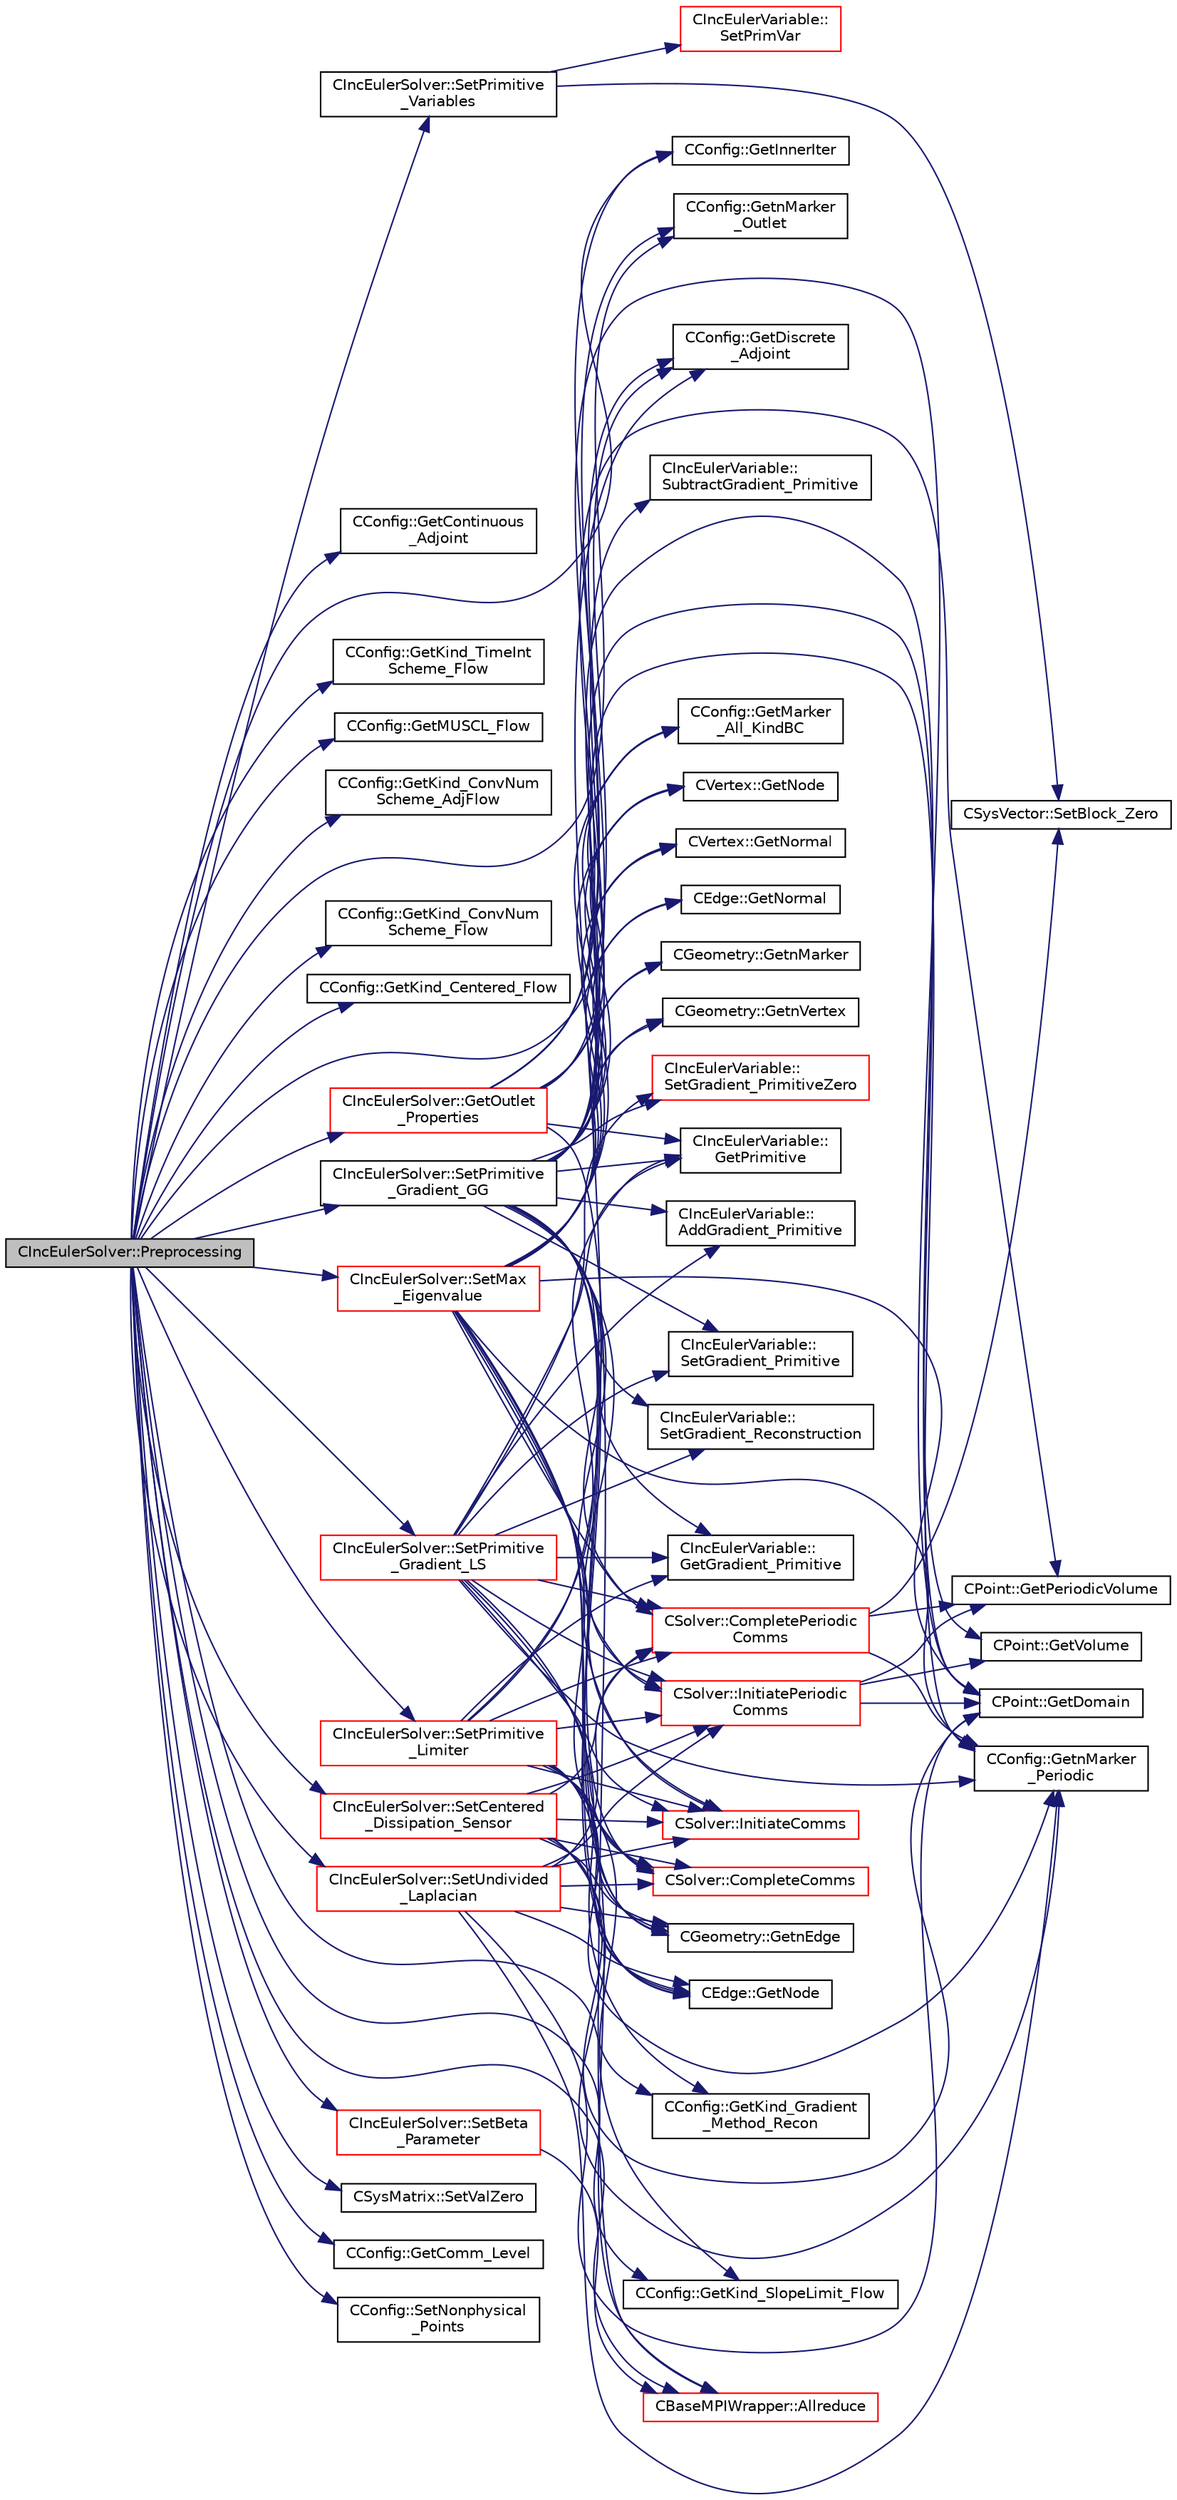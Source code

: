 digraph "CIncEulerSolver::Preprocessing"
{
  edge [fontname="Helvetica",fontsize="10",labelfontname="Helvetica",labelfontsize="10"];
  node [fontname="Helvetica",fontsize="10",shape=record];
  rankdir="LR";
  Node1437 [label="CIncEulerSolver::Preprocessing",height=0.2,width=0.4,color="black", fillcolor="grey75", style="filled", fontcolor="black"];
  Node1437 -> Node1438 [color="midnightblue",fontsize="10",style="solid",fontname="Helvetica"];
  Node1438 [label="CConfig::GetInnerIter",height=0.2,width=0.4,color="black", fillcolor="white", style="filled",URL="$class_c_config.html#afb04e3794a1a3cef3c5897f31f2efd2d",tooltip="Get the current FSI iteration number. "];
  Node1437 -> Node1439 [color="midnightblue",fontsize="10",style="solid",fontname="Helvetica"];
  Node1439 [label="CConfig::GetContinuous\l_Adjoint",height=0.2,width=0.4,color="black", fillcolor="white", style="filled",URL="$class_c_config.html#a2917fd8eeb6a8bf275a3fc351aac2a5e",tooltip="Determines if problem is adjoint. "];
  Node1437 -> Node1440 [color="midnightblue",fontsize="10",style="solid",fontname="Helvetica"];
  Node1440 [label="CConfig::GetDiscrete\l_Adjoint",height=0.2,width=0.4,color="black", fillcolor="white", style="filled",URL="$class_c_config.html#abe9f117dab934d76e518a9e8e40b142a",tooltip="Get the indicator whether we are solving an discrete adjoint problem. "];
  Node1437 -> Node1441 [color="midnightblue",fontsize="10",style="solid",fontname="Helvetica"];
  Node1441 [label="CConfig::GetKind_TimeInt\lScheme_Flow",height=0.2,width=0.4,color="black", fillcolor="white", style="filled",URL="$class_c_config.html#a20e5fd7b43cfd2bf2bcf5137f12bc635",tooltip="Get the kind of integration scheme (explicit or implicit) for the flow equations. ..."];
  Node1437 -> Node1442 [color="midnightblue",fontsize="10",style="solid",fontname="Helvetica"];
  Node1442 [label="CConfig::GetMUSCL_Flow",height=0.2,width=0.4,color="black", fillcolor="white", style="filled",URL="$class_c_config.html#aabe22193b51752ca8c871b5b38b3a483",tooltip="Get if the upwind scheme used MUSCL or not. "];
  Node1437 -> Node1443 [color="midnightblue",fontsize="10",style="solid",fontname="Helvetica"];
  Node1443 [label="CConfig::GetKind_ConvNum\lScheme_AdjFlow",height=0.2,width=0.4,color="black", fillcolor="white", style="filled",URL="$class_c_config.html#a3e3813b3bb9d7242909c0ee42c59dadd",tooltip="Get the kind of convective numerical scheme for the adjoint flow equations (centered or upwind)..."];
  Node1437 -> Node1444 [color="midnightblue",fontsize="10",style="solid",fontname="Helvetica"];
  Node1444 [label="CConfig::GetKind_SlopeLimit_Flow",height=0.2,width=0.4,color="black", fillcolor="white", style="filled",URL="$class_c_config.html#a2604613ee15ea8d060347a099576bdb7",tooltip="Get the method for limiting the spatial gradients. "];
  Node1437 -> Node1445 [color="midnightblue",fontsize="10",style="solid",fontname="Helvetica"];
  Node1445 [label="CConfig::GetKind_ConvNum\lScheme_Flow",height=0.2,width=0.4,color="black", fillcolor="white", style="filled",URL="$class_c_config.html#a37d84fba27cc0fce5fb4dad75277aa0d",tooltip="Get the kind of convective numerical scheme for the flow equations (centered or upwind). "];
  Node1437 -> Node1446 [color="midnightblue",fontsize="10",style="solid",fontname="Helvetica"];
  Node1446 [label="CConfig::GetKind_Centered_Flow",height=0.2,width=0.4,color="black", fillcolor="white", style="filled",URL="$class_c_config.html#a130e07727d19c4018ead72790f5ede0b",tooltip="Get the kind of center convective numerical scheme for the flow equations. "];
  Node1437 -> Node1447 [color="midnightblue",fontsize="10",style="solid",fontname="Helvetica"];
  Node1447 [label="CConfig::GetnMarker\l_Outlet",height=0.2,width=0.4,color="black", fillcolor="white", style="filled",URL="$class_c_config.html#a97b0a66cbaf7e0b951c74bd0ea2e6741",tooltip="Get the total number of boundary markers. "];
  Node1437 -> Node1448 [color="midnightblue",fontsize="10",style="solid",fontname="Helvetica"];
  Node1448 [label="CIncEulerSolver::SetPrimitive\l_Variables",height=0.2,width=0.4,color="black", fillcolor="white", style="filled",URL="$class_c_inc_euler_solver.html#a55e0291e03efb5e325797353ca6dd813",tooltip="Compute the velocity^2, SoundSpeed, Pressure, Enthalpy, Viscosity. "];
  Node1448 -> Node1449 [color="midnightblue",fontsize="10",style="solid",fontname="Helvetica"];
  Node1449 [label="CIncEulerVariable::\lSetPrimVar",height=0.2,width=0.4,color="red", fillcolor="white", style="filled",URL="$class_c_inc_euler_variable.html#abc66a196b40ca84ace2a2d150e342536",tooltip="Set all the primitive variables for incompressible flows. "];
  Node1448 -> Node1461 [color="midnightblue",fontsize="10",style="solid",fontname="Helvetica"];
  Node1461 [label="CSysVector::SetBlock_Zero",height=0.2,width=0.4,color="black", fillcolor="white", style="filled",URL="$class_c_sys_vector.html#a9dedcec16bd6d95575de5b99e7a07e78",tooltip="Set the residual to zero. "];
  Node1437 -> Node1462 [color="midnightblue",fontsize="10",style="solid",fontname="Helvetica"];
  Node1462 [label="CConfig::GetKind_Gradient\l_Method_Recon",height=0.2,width=0.4,color="black", fillcolor="white", style="filled",URL="$class_c_config.html#aca57a120515be840559558806f30c07b",tooltip="Get the kind of method for computation of spatial gradients used for upwind reconstruction. "];
  Node1437 -> Node1463 [color="midnightblue",fontsize="10",style="solid",fontname="Helvetica"];
  Node1463 [label="CIncEulerSolver::SetPrimitive\l_Gradient_GG",height=0.2,width=0.4,color="black", fillcolor="white", style="filled",URL="$class_c_inc_euler_solver.html#a856a6db100c40b9c3df557d1dfe72c2b",tooltip="Compute the gradient of the primitive variables using Green-Gauss method, and stores the result in th..."];
  Node1463 -> Node1464 [color="midnightblue",fontsize="10",style="solid",fontname="Helvetica"];
  Node1464 [label="CIncEulerVariable::\lSetGradient_PrimitiveZero",height=0.2,width=0.4,color="red", fillcolor="white", style="filled",URL="$class_c_inc_euler_variable.html#a31d9a01ae38bfd155553d29559b724da",tooltip="Set to zero the gradient of the primitive variables. "];
  Node1463 -> Node1466 [color="midnightblue",fontsize="10",style="solid",fontname="Helvetica"];
  Node1466 [label="CGeometry::GetnEdge",height=0.2,width=0.4,color="black", fillcolor="white", style="filled",URL="$class_c_geometry.html#a7d6e1e1d1e46da8f55ecbe1a9380530a",tooltip="Get number of edges. "];
  Node1463 -> Node1467 [color="midnightblue",fontsize="10",style="solid",fontname="Helvetica"];
  Node1467 [label="CEdge::GetNode",height=0.2,width=0.4,color="black", fillcolor="white", style="filled",URL="$class_c_edge.html#aee33b61d646e3fe59a4e23284ab1bf33",tooltip="Get the nodes of the edge. "];
  Node1463 -> Node1468 [color="midnightblue",fontsize="10",style="solid",fontname="Helvetica"];
  Node1468 [label="CIncEulerVariable::\lGetPrimitive",height=0.2,width=0.4,color="black", fillcolor="white", style="filled",URL="$class_c_inc_euler_variable.html#af3063f74dadcaaacbe9f9d39fbf897ac",tooltip="Get the primitive variables. "];
  Node1463 -> Node1469 [color="midnightblue",fontsize="10",style="solid",fontname="Helvetica"];
  Node1469 [label="CEdge::GetNormal",height=0.2,width=0.4,color="black", fillcolor="white", style="filled",URL="$class_c_edge.html#ada210a6f0643f444e7e491fc4ed9e662",tooltip="Copy the the normal vector of a face. "];
  Node1463 -> Node1470 [color="midnightblue",fontsize="10",style="solid",fontname="Helvetica"];
  Node1470 [label="CPoint::GetDomain",height=0.2,width=0.4,color="black", fillcolor="white", style="filled",URL="$class_c_point.html#a1d7e22a60d4cfef356af1cba2bab3e55",tooltip="For parallel computation, its indicates if a point must be computed or not. "];
  Node1463 -> Node1471 [color="midnightblue",fontsize="10",style="solid",fontname="Helvetica"];
  Node1471 [label="CIncEulerVariable::\lAddGradient_Primitive",height=0.2,width=0.4,color="black", fillcolor="white", style="filled",URL="$class_c_inc_euler_variable.html#a392798e64889a58eb935d08c02b28a90",tooltip="Add value to the gradient of the primitive variables. "];
  Node1463 -> Node1472 [color="midnightblue",fontsize="10",style="solid",fontname="Helvetica"];
  Node1472 [label="CIncEulerVariable::\lSubtractGradient_Primitive",height=0.2,width=0.4,color="black", fillcolor="white", style="filled",URL="$class_c_inc_euler_variable.html#a1c121eabd802457926ed17e9beddb9da",tooltip="Subtract value to the gradient of the primitive variables. "];
  Node1463 -> Node1473 [color="midnightblue",fontsize="10",style="solid",fontname="Helvetica"];
  Node1473 [label="CGeometry::GetnMarker",height=0.2,width=0.4,color="black", fillcolor="white", style="filled",URL="$class_c_geometry.html#a3c899d1370312702c189a8ee95a63ef7",tooltip="Get number of markers. "];
  Node1463 -> Node1474 [color="midnightblue",fontsize="10",style="solid",fontname="Helvetica"];
  Node1474 [label="CConfig::GetMarker\l_All_KindBC",height=0.2,width=0.4,color="black", fillcolor="white", style="filled",URL="$class_c_config.html#a57d43acc1457d2d27095ce006218862e",tooltip="Get the kind of boundary for each marker. "];
  Node1463 -> Node1475 [color="midnightblue",fontsize="10",style="solid",fontname="Helvetica"];
  Node1475 [label="CGeometry::GetnVertex",height=0.2,width=0.4,color="black", fillcolor="white", style="filled",URL="$class_c_geometry.html#a55427e474834af1941e13750b17975be",tooltip="Get number of vertices. "];
  Node1463 -> Node1476 [color="midnightblue",fontsize="10",style="solid",fontname="Helvetica"];
  Node1476 [label="CVertex::GetNode",height=0.2,width=0.4,color="black", fillcolor="white", style="filled",URL="$class_c_vertex.html#a95c513bf927464157ed96b6c79779a1f",tooltip="Get the node of the vertex. "];
  Node1463 -> Node1477 [color="midnightblue",fontsize="10",style="solid",fontname="Helvetica"];
  Node1477 [label="CVertex::GetNormal",height=0.2,width=0.4,color="black", fillcolor="white", style="filled",URL="$class_c_vertex.html#a0d289163c6f3384822fcb9ae86fc1c39",tooltip="Copy the the normal vector of a face. "];
  Node1463 -> Node1478 [color="midnightblue",fontsize="10",style="solid",fontname="Helvetica"];
  Node1478 [label="CConfig::GetnMarker\l_Periodic",height=0.2,width=0.4,color="black", fillcolor="white", style="filled",URL="$class_c_config.html#acb987cc89f9d201ece1b664c2a2a594d",tooltip="Get the total number of periodic markers. "];
  Node1463 -> Node1479 [color="midnightblue",fontsize="10",style="solid",fontname="Helvetica"];
  Node1479 [label="CSolver::InitiatePeriodic\lComms",height=0.2,width=0.4,color="red", fillcolor="white", style="filled",URL="$class_c_solver.html#aab8e1cac165d11ef85d9dd5588b3ea03",tooltip="Routine to load a solver quantity into the data structures for MPI periodic communication and to laun..."];
  Node1479 -> Node1489 [color="midnightblue",fontsize="10",style="solid",fontname="Helvetica"];
  Node1489 [label="CPoint::GetVolume",height=0.2,width=0.4,color="black", fillcolor="white", style="filled",URL="$class_c_point.html#a3c526a15e767c7de9cf163800aa581e5",tooltip="Get area or volume of the control volume. "];
  Node1479 -> Node1490 [color="midnightblue",fontsize="10",style="solid",fontname="Helvetica"];
  Node1490 [label="CPoint::GetPeriodicVolume",height=0.2,width=0.4,color="black", fillcolor="white", style="filled",URL="$class_c_point.html#a2d3f78f1d6fc4783b1d8a0bd10100b38",tooltip="Get the missing component of area or volume for a control volume on a periodic marker. "];
  Node1479 -> Node1470 [color="midnightblue",fontsize="10",style="solid",fontname="Helvetica"];
  Node1463 -> Node1513 [color="midnightblue",fontsize="10",style="solid",fontname="Helvetica"];
  Node1513 [label="CSolver::CompletePeriodic\lComms",height=0.2,width=0.4,color="red", fillcolor="white", style="filled",URL="$class_c_solver.html#a7e77df2076057995213de49d4ca2e7c7",tooltip="Routine to complete the set of non-blocking periodic communications launched by InitiatePeriodicComms..."];
  Node1513 -> Node1478 [color="midnightblue",fontsize="10",style="solid",fontname="Helvetica"];
  Node1513 -> Node1490 [color="midnightblue",fontsize="10",style="solid",fontname="Helvetica"];
  Node1513 -> Node1461 [color="midnightblue",fontsize="10",style="solid",fontname="Helvetica"];
  Node1463 -> Node1489 [color="midnightblue",fontsize="10",style="solid",fontname="Helvetica"];
  Node1463 -> Node1490 [color="midnightblue",fontsize="10",style="solid",fontname="Helvetica"];
  Node1463 -> Node1535 [color="midnightblue",fontsize="10",style="solid",fontname="Helvetica"];
  Node1535 [label="CIncEulerVariable::\lGetGradient_Primitive",height=0.2,width=0.4,color="black", fillcolor="white", style="filled",URL="$class_c_inc_euler_variable.html#a6732935d0d77a7e11ad404766b031f94",tooltip="Get the value of the primitive variables gradient. "];
  Node1463 -> Node1536 [color="midnightblue",fontsize="10",style="solid",fontname="Helvetica"];
  Node1536 [label="CIncEulerVariable::\lSetGradient_Reconstruction",height=0.2,width=0.4,color="black", fillcolor="white", style="filled",URL="$class_c_inc_euler_variable.html#aa6ec1b5c310c92899ed77bf5adb5c3c5",tooltip="Get the value of the reconstruction variables gradient at a node. "];
  Node1463 -> Node1537 [color="midnightblue",fontsize="10",style="solid",fontname="Helvetica"];
  Node1537 [label="CIncEulerVariable::\lSetGradient_Primitive",height=0.2,width=0.4,color="black", fillcolor="white", style="filled",URL="$class_c_inc_euler_variable.html#a555d531fa46cc8e2e6f67eda193d1c69",tooltip="Set the gradient of the primitive variables. "];
  Node1463 -> Node1538 [color="midnightblue",fontsize="10",style="solid",fontname="Helvetica"];
  Node1538 [label="CSolver::InitiateComms",height=0.2,width=0.4,color="red", fillcolor="white", style="filled",URL="$class_c_solver.html#a68ef94bc50683bd1f1d750b4a8cb7351",tooltip="Routine to load a solver quantity into the data structures for MPI point-to-point communication and t..."];
  Node1463 -> Node1558 [color="midnightblue",fontsize="10",style="solid",fontname="Helvetica"];
  Node1558 [label="CSolver::CompleteComms",height=0.2,width=0.4,color="red", fillcolor="white", style="filled",URL="$class_c_solver.html#a8d3046ad54e177f0705a2bff99c1cf16",tooltip="Routine to complete the set of non-blocking communications launched by InitiateComms() and unpacking ..."];
  Node1437 -> Node1575 [color="midnightblue",fontsize="10",style="solid",fontname="Helvetica"];
  Node1575 [label="CIncEulerSolver::SetPrimitive\l_Gradient_LS",height=0.2,width=0.4,color="red", fillcolor="white", style="filled",URL="$class_c_inc_euler_solver.html#a3e3355cbeb9d265f4073cca113b9d46e",tooltip="Compute the gradient of the primitive variables using a Least-Squares method, and stores the result i..."];
  Node1575 -> Node1462 [color="midnightblue",fontsize="10",style="solid",fontname="Helvetica"];
  Node1575 -> Node1464 [color="midnightblue",fontsize="10",style="solid",fontname="Helvetica"];
  Node1575 -> Node1468 [color="midnightblue",fontsize="10",style="solid",fontname="Helvetica"];
  Node1575 -> Node1471 [color="midnightblue",fontsize="10",style="solid",fontname="Helvetica"];
  Node1575 -> Node1535 [color="midnightblue",fontsize="10",style="solid",fontname="Helvetica"];
  Node1575 -> Node1478 [color="midnightblue",fontsize="10",style="solid",fontname="Helvetica"];
  Node1575 -> Node1479 [color="midnightblue",fontsize="10",style="solid",fontname="Helvetica"];
  Node1575 -> Node1513 [color="midnightblue",fontsize="10",style="solid",fontname="Helvetica"];
  Node1575 -> Node1536 [color="midnightblue",fontsize="10",style="solid",fontname="Helvetica"];
  Node1575 -> Node1537 [color="midnightblue",fontsize="10",style="solid",fontname="Helvetica"];
  Node1575 -> Node1538 [color="midnightblue",fontsize="10",style="solid",fontname="Helvetica"];
  Node1575 -> Node1558 [color="midnightblue",fontsize="10",style="solid",fontname="Helvetica"];
  Node1437 -> Node1583 [color="midnightblue",fontsize="10",style="solid",fontname="Helvetica"];
  Node1583 [label="CIncEulerSolver::SetPrimitive\l_Limiter",height=0.2,width=0.4,color="red", fillcolor="white", style="filled",URL="$class_c_inc_euler_solver.html#a00bd56828c4e41ec3ff1e8753cb320ec",tooltip="Compute the limiter of the primitive variables. "];
  Node1583 -> Node1440 [color="midnightblue",fontsize="10",style="solid",fontname="Helvetica"];
  Node1583 -> Node1444 [color="midnightblue",fontsize="10",style="solid",fontname="Helvetica"];
  Node1583 -> Node1466 [color="midnightblue",fontsize="10",style="solid",fontname="Helvetica"];
  Node1583 -> Node1467 [color="midnightblue",fontsize="10",style="solid",fontname="Helvetica"];
  Node1583 -> Node1468 [color="midnightblue",fontsize="10",style="solid",fontname="Helvetica"];
  Node1583 -> Node1478 [color="midnightblue",fontsize="10",style="solid",fontname="Helvetica"];
  Node1583 -> Node1479 [color="midnightblue",fontsize="10",style="solid",fontname="Helvetica"];
  Node1583 -> Node1513 [color="midnightblue",fontsize="10",style="solid",fontname="Helvetica"];
  Node1583 -> Node1593 [color="midnightblue",fontsize="10",style="solid",fontname="Helvetica"];
  Node1593 [label="CBaseMPIWrapper::Allreduce",height=0.2,width=0.4,color="red", fillcolor="white", style="filled",URL="$class_c_base_m_p_i_wrapper.html#a637b6fd917a8ca91ce748ba88e0d66b6"];
  Node1583 -> Node1535 [color="midnightblue",fontsize="10",style="solid",fontname="Helvetica"];
  Node1583 -> Node1538 [color="midnightblue",fontsize="10",style="solid",fontname="Helvetica"];
  Node1583 -> Node1558 [color="midnightblue",fontsize="10",style="solid",fontname="Helvetica"];
  Node1437 -> Node1596 [color="midnightblue",fontsize="10",style="solid",fontname="Helvetica"];
  Node1596 [label="CIncEulerSolver::SetMax\l_Eigenvalue",height=0.2,width=0.4,color="red", fillcolor="white", style="filled",URL="$class_c_inc_euler_solver.html#ab804c5648aa5dd71ea12a57997167984",tooltip="Compute the max eigenvalue. "];
  Node1596 -> Node1466 [color="midnightblue",fontsize="10",style="solid",fontname="Helvetica"];
  Node1596 -> Node1467 [color="midnightblue",fontsize="10",style="solid",fontname="Helvetica"];
  Node1596 -> Node1469 [color="midnightblue",fontsize="10",style="solid",fontname="Helvetica"];
  Node1596 -> Node1470 [color="midnightblue",fontsize="10",style="solid",fontname="Helvetica"];
  Node1596 -> Node1473 [color="midnightblue",fontsize="10",style="solid",fontname="Helvetica"];
  Node1596 -> Node1474 [color="midnightblue",fontsize="10",style="solid",fontname="Helvetica"];
  Node1596 -> Node1475 [color="midnightblue",fontsize="10",style="solid",fontname="Helvetica"];
  Node1596 -> Node1476 [color="midnightblue",fontsize="10",style="solid",fontname="Helvetica"];
  Node1596 -> Node1477 [color="midnightblue",fontsize="10",style="solid",fontname="Helvetica"];
  Node1596 -> Node1478 [color="midnightblue",fontsize="10",style="solid",fontname="Helvetica"];
  Node1596 -> Node1479 [color="midnightblue",fontsize="10",style="solid",fontname="Helvetica"];
  Node1596 -> Node1513 [color="midnightblue",fontsize="10",style="solid",fontname="Helvetica"];
  Node1596 -> Node1538 [color="midnightblue",fontsize="10",style="solid",fontname="Helvetica"];
  Node1596 -> Node1558 [color="midnightblue",fontsize="10",style="solid",fontname="Helvetica"];
  Node1437 -> Node1600 [color="midnightblue",fontsize="10",style="solid",fontname="Helvetica"];
  Node1600 [label="CIncEulerSolver::SetCentered\l_Dissipation_Sensor",height=0.2,width=0.4,color="red", fillcolor="white", style="filled",URL="$class_c_inc_euler_solver.html#a2323a0e322236c24668be8750dbaf237",tooltip="Compute a pressure sensor switch. "];
  Node1600 -> Node1466 [color="midnightblue",fontsize="10",style="solid",fontname="Helvetica"];
  Node1600 -> Node1467 [color="midnightblue",fontsize="10",style="solid",fontname="Helvetica"];
  Node1600 -> Node1470 [color="midnightblue",fontsize="10",style="solid",fontname="Helvetica"];
  Node1600 -> Node1478 [color="midnightblue",fontsize="10",style="solid",fontname="Helvetica"];
  Node1600 -> Node1479 [color="midnightblue",fontsize="10",style="solid",fontname="Helvetica"];
  Node1600 -> Node1513 [color="midnightblue",fontsize="10",style="solid",fontname="Helvetica"];
  Node1600 -> Node1538 [color="midnightblue",fontsize="10",style="solid",fontname="Helvetica"];
  Node1600 -> Node1558 [color="midnightblue",fontsize="10",style="solid",fontname="Helvetica"];
  Node1437 -> Node1601 [color="midnightblue",fontsize="10",style="solid",fontname="Helvetica"];
  Node1601 [label="CIncEulerSolver::SetUndivided\l_Laplacian",height=0.2,width=0.4,color="red", fillcolor="white", style="filled",URL="$class_c_inc_euler_solver.html#a8b5d7772432b9759213892a50621c329",tooltip="Compute the undivided laplacian for the solution, except the energy equation. "];
  Node1601 -> Node1466 [color="midnightblue",fontsize="10",style="solid",fontname="Helvetica"];
  Node1601 -> Node1467 [color="midnightblue",fontsize="10",style="solid",fontname="Helvetica"];
  Node1601 -> Node1470 [color="midnightblue",fontsize="10",style="solid",fontname="Helvetica"];
  Node1601 -> Node1478 [color="midnightblue",fontsize="10",style="solid",fontname="Helvetica"];
  Node1601 -> Node1479 [color="midnightblue",fontsize="10",style="solid",fontname="Helvetica"];
  Node1601 -> Node1513 [color="midnightblue",fontsize="10",style="solid",fontname="Helvetica"];
  Node1601 -> Node1538 [color="midnightblue",fontsize="10",style="solid",fontname="Helvetica"];
  Node1601 -> Node1558 [color="midnightblue",fontsize="10",style="solid",fontname="Helvetica"];
  Node1437 -> Node1604 [color="midnightblue",fontsize="10",style="solid",fontname="Helvetica"];
  Node1604 [label="CIncEulerSolver::SetBeta\l_Parameter",height=0.2,width=0.4,color="red", fillcolor="white", style="filled",URL="$class_c_inc_euler_solver.html#a3e20d6912dc1a1806424e31b12bd80f4",tooltip="Update the Beta parameter for the incompressible preconditioner. "];
  Node1604 -> Node1593 [color="midnightblue",fontsize="10",style="solid",fontname="Helvetica"];
  Node1437 -> Node1610 [color="midnightblue",fontsize="10",style="solid",fontname="Helvetica"];
  Node1610 [label="CIncEulerSolver::GetOutlet\l_Properties",height=0.2,width=0.4,color="red", fillcolor="white", style="filled",URL="$class_c_inc_euler_solver.html#aacea1dc960644b2fb82b191b17bf9056",tooltip="A virtual member. "];
  Node1610 -> Node1438 [color="midnightblue",fontsize="10",style="solid",fontname="Helvetica"];
  Node1610 -> Node1447 [color="midnightblue",fontsize="10",style="solid",fontname="Helvetica"];
  Node1610 -> Node1474 [color="midnightblue",fontsize="10",style="solid",fontname="Helvetica"];
  Node1610 -> Node1476 [color="midnightblue",fontsize="10",style="solid",fontname="Helvetica"];
  Node1610 -> Node1470 [color="midnightblue",fontsize="10",style="solid",fontname="Helvetica"];
  Node1610 -> Node1468 [color="midnightblue",fontsize="10",style="solid",fontname="Helvetica"];
  Node1610 -> Node1477 [color="midnightblue",fontsize="10",style="solid",fontname="Helvetica"];
  Node1610 -> Node1593 [color="midnightblue",fontsize="10",style="solid",fontname="Helvetica"];
  Node1610 -> Node1440 [color="midnightblue",fontsize="10",style="solid",fontname="Helvetica"];
  Node1437 -> Node1624 [color="midnightblue",fontsize="10",style="solid",fontname="Helvetica"];
  Node1624 [label="CSysMatrix::SetValZero",height=0.2,width=0.4,color="black", fillcolor="white", style="filled",URL="$class_c_sys_matrix.html#a8f974ad2e089dccfc99ea21a4ef5a819",tooltip="Sets to zero all the entries of the sparse matrix. "];
  Node1437 -> Node1625 [color="midnightblue",fontsize="10",style="solid",fontname="Helvetica"];
  Node1625 [label="CConfig::GetComm_Level",height=0.2,width=0.4,color="black", fillcolor="white", style="filled",URL="$class_c_config.html#ab71278d2692ca5217674036650b02923",tooltip="Get the level of MPI communications to be performed. "];
  Node1437 -> Node1593 [color="midnightblue",fontsize="10",style="solid",fontname="Helvetica"];
  Node1437 -> Node1626 [color="midnightblue",fontsize="10",style="solid",fontname="Helvetica"];
  Node1626 [label="CConfig::SetNonphysical\l_Points",height=0.2,width=0.4,color="black", fillcolor="white", style="filled",URL="$class_c_config.html#a434fe0922532828b7e40ded865c5ce51",tooltip="Set the current number of non-physical nodes in the solution. "];
}
